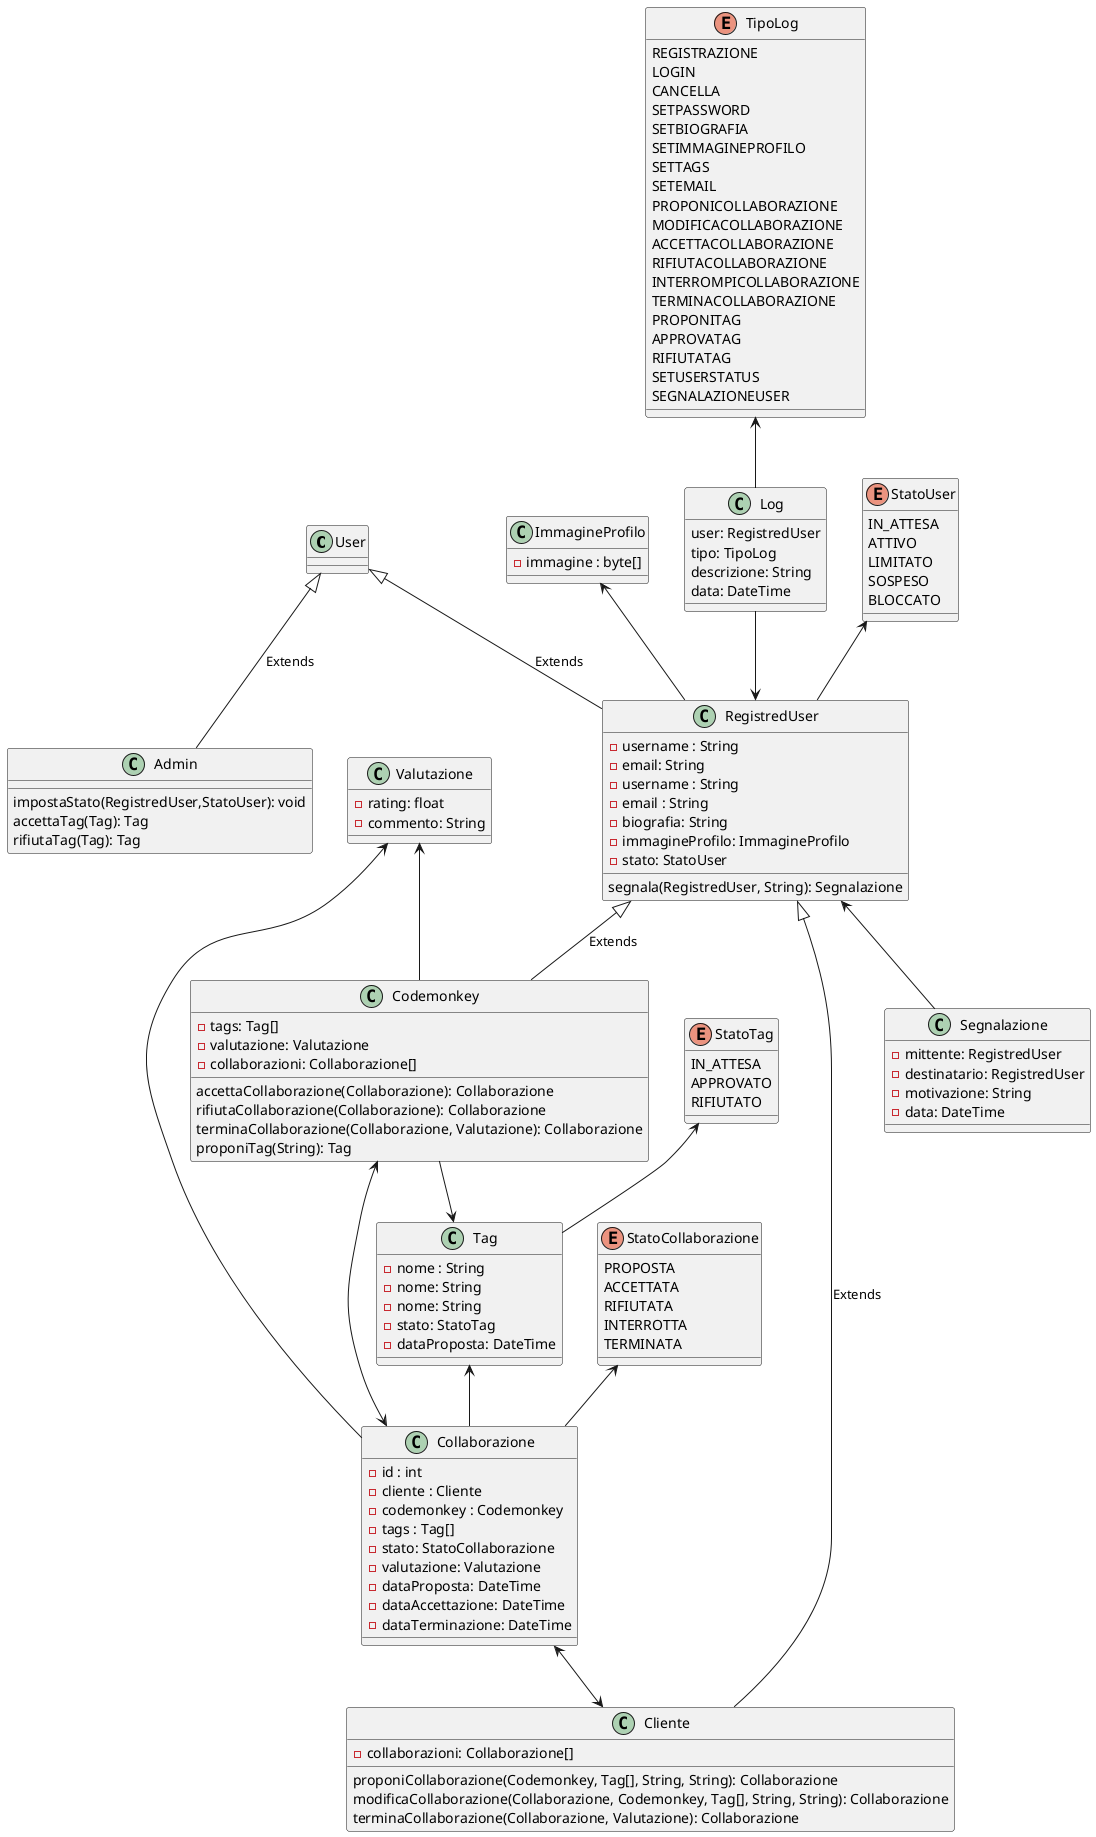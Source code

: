 @startuml modello_di_dettaglio_del_dominio

class User{
}

class RegistredUser{
	- username : String
	- email: String
}

class RegistredUser {
	- username : String
	- email : String
	- biografia: String
	- immagineProfilo: ImmagineProfilo
}

class Codemonkey {
	- tags: Tag[]
}

class ImmagineProfilo {
	- immagine : byte[]
}

class Tag{
	- nome : String
}

class Collaborazione{
	- id : int
	- cliente : Cliente
	- codemonkey : Codemonkey
	- tags : Tag[]
	- stato: StatoCollaborazione
	- valutazione: Valutazione
	- dataProposta: DateTime
	- dataAccettazione: DateTime
	- dataTerminazione: DateTime
}

class Cliente{
	- collaborazioni: Collaborazione[]
	proponiCollaborazione(Codemonkey, Tag[], String, String): Collaborazione
	modificaCollaborazione(Collaborazione, Codemonkey, Tag[], String, String): Collaborazione
	terminaCollaborazione(Collaborazione, Valutazione): Collaborazione
}

class Codemonkey{
	- valutazione: Valutazione
	- collaborazioni: Collaborazione[]
	accettaCollaborazione(Collaborazione): Collaborazione
	rifiutaCollaborazione(Collaborazione): Collaborazione
	terminaCollaborazione(Collaborazione, Valutazione): Collaborazione
}

class Tag {
	- nome: String
}

enum StatoCollaborazione {
	PROPOSTA
	ACCETTATA
	RIFIUTATA
	INTERROTTA
	TERMINATA
}

class Valutazione {
	- rating: float
	- commento: String
}

enum TipoLog{
	REGISTRAZIONE
	LOGIN
	CANCELLA
	SETPASSWORD
	SETBIOGRAFIA
	SETIMMAGINEPROFILO
	SETTAGS
	SETEMAIL
	PROPONICOLLABORAZIONE
	MODIFICACOLLABORAZIONE
	ACCETTACOLLABORAZIONE
	RIFIUTACOLLABORAZIONE
	INTERROMPICOLLABORAZIONE
	TERMINACOLLABORAZIONE
	PROPONITAG
	APPROVATAG
	RIFIUTATAG
	SETUSERSTATUS
	SEGNALAZIONEUSER
}

class Log {
	user: RegistredUser
	tipo: TipoLog
	descrizione: String
	data: DateTime
}

class Segnalazione{
	- mittente: RegistredUser
	- destinatario: RegistredUser
	- motivazione: String
	- data: DateTime
}

class RegistredUser {
	- stato: StatoUser
	segnala(RegistredUser, String): Segnalazione
}

enum StatoUser {
	IN_ATTESA
	ATTIVO
	LIMITATO
	SOSPESO
	BLOCCATO
}

class Admin {
	impostaStato(RegistredUser,StatoUser): void
}

enum StatoTag{
	IN_ATTESA
	APPROVATO
	RIFIUTATO
}

class Tag{
	- nome: String
	- stato: StatoTag
	- dataProposta: DateTime
}

class Codemonkey {
	proponiTag(String): Tag
}

class Admin {
	accettaTag(Tag): Tag
	rifiutaTag(Tag): Tag
}

User <|-- RegistredUser: Extends
User <|-- Admin: Extends
RegistredUser <|-- Cliente: Extends
RegistredUser <|-- Codemonkey: Extends

ImmagineProfilo <-- RegistredUser
Codemonkey --> Tag
Tag <-- Collaborazione
Valutazione <-- Collaborazione
Valutazione <-- Codemonkey
StatoCollaborazione <-- Collaborazione
Collaborazione <--> Cliente
Collaborazione <--> Codemonkey
TipoLog <-- Log
Log --> RegistredUser
StatoUser <-- RegistredUser
RegistredUser <-- Segnalazione
StatoTag <-- Tag

@enduml